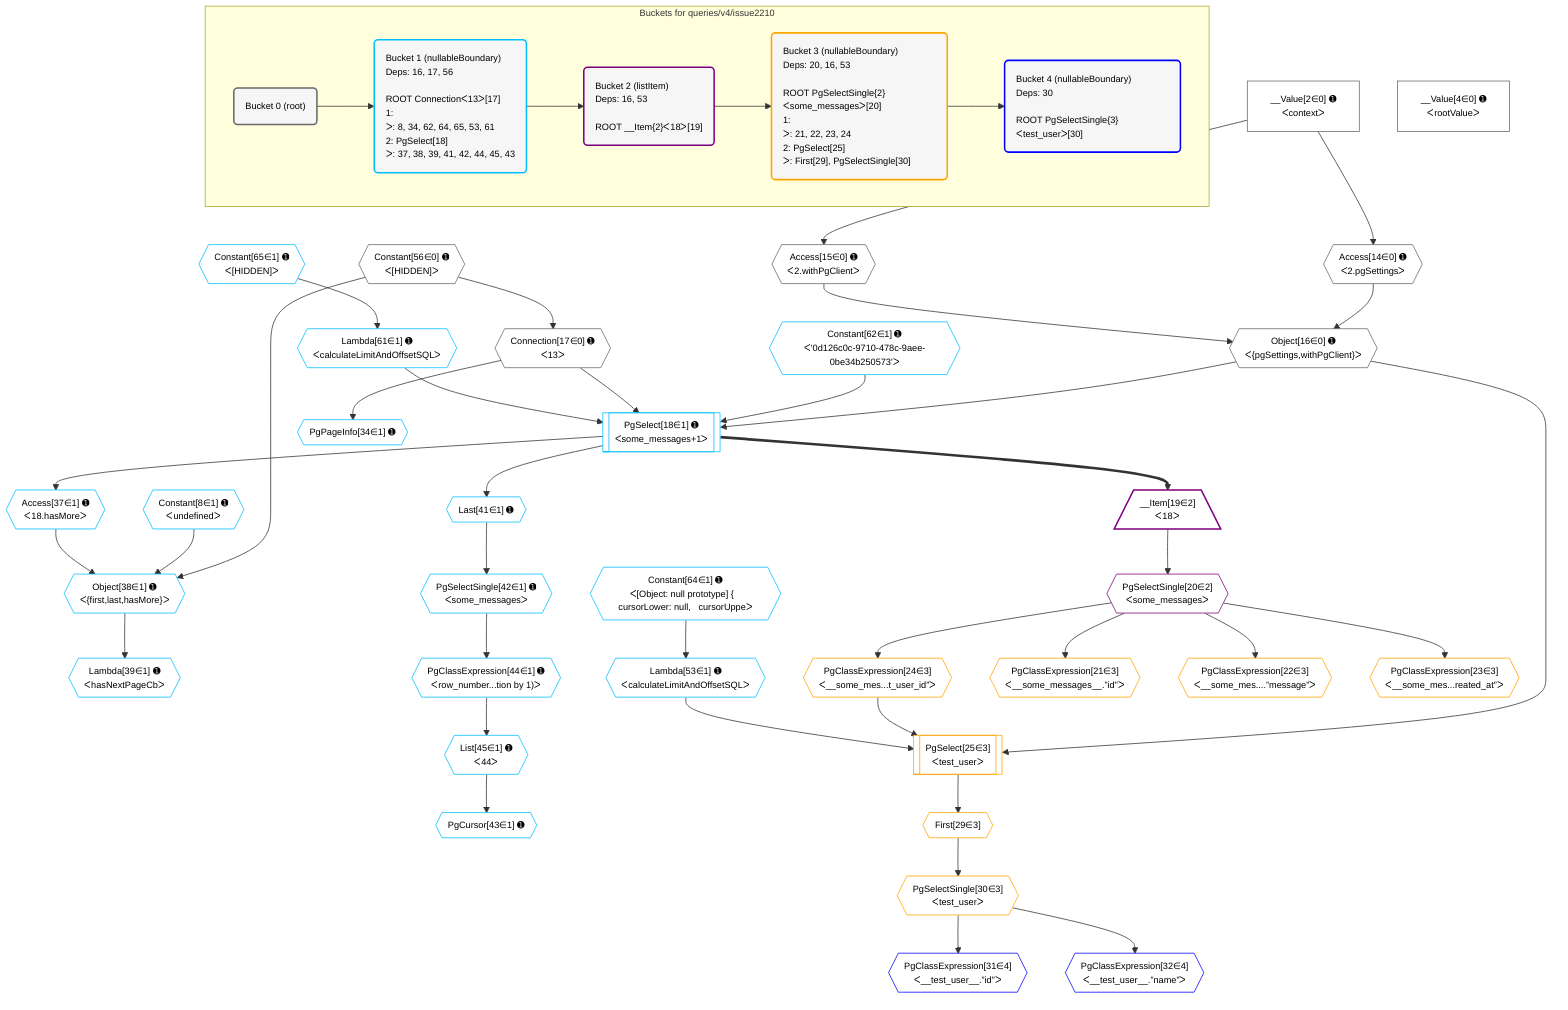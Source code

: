%%{init: {'themeVariables': { 'fontSize': '12px'}}}%%
graph TD
    classDef path fill:#eee,stroke:#000,color:#000
    classDef plan fill:#fff,stroke-width:1px,color:#000
    classDef itemplan fill:#fff,stroke-width:2px,color:#000
    classDef unbatchedplan fill:#dff,stroke-width:1px,color:#000
    classDef sideeffectplan fill:#fcc,stroke-width:2px,color:#000
    classDef bucket fill:#f6f6f6,color:#000,stroke-width:2px,text-align:left


    %% plan dependencies
    Object16{{"Object[16∈0] ➊<br />ᐸ{pgSettings,withPgClient}ᐳ"}}:::plan
    Access14{{"Access[14∈0] ➊<br />ᐸ2.pgSettingsᐳ"}}:::plan
    Access15{{"Access[15∈0] ➊<br />ᐸ2.withPgClientᐳ"}}:::plan
    Access14 & Access15 --> Object16
    __Value2["__Value[2∈0] ➊<br />ᐸcontextᐳ"]:::plan
    __Value2 --> Access14
    __Value2 --> Access15
    Connection17{{"Connection[17∈0] ➊<br />ᐸ13ᐳ"}}:::plan
    Constant56{{"Constant[56∈0] ➊<br />ᐸ[HIDDEN]ᐳ"}}:::plan
    Constant56 --> Connection17
    __Value4["__Value[4∈0] ➊<br />ᐸrootValueᐳ"]:::plan
    PgSelect18[["PgSelect[18∈1] ➊<br />ᐸsome_messages+1ᐳ"]]:::plan
    Constant62{{"Constant[62∈1] ➊<br />ᐸ'0d126c0c-9710-478c-9aee-0be34b250573'ᐳ"}}:::plan
    Lambda61{{"Lambda[61∈1] ➊<br />ᐸcalculateLimitAndOffsetSQLᐳ"}}:::plan
    Object16 & Constant62 & Connection17 & Lambda61 --> PgSelect18
    Object38{{"Object[38∈1] ➊<br />ᐸ{first,last,hasMore}ᐳ"}}:::plan
    Constant8{{"Constant[8∈1] ➊<br />ᐸundefinedᐳ"}}:::plan
    Access37{{"Access[37∈1] ➊<br />ᐸ18.hasMoreᐳ"}}:::plan
    Constant56 & Constant8 & Access37 --> Object38
    PgPageInfo34{{"PgPageInfo[34∈1] ➊"}}:::plan
    Connection17 --> PgPageInfo34
    PgSelect18 --> Access37
    Lambda39{{"Lambda[39∈1] ➊<br />ᐸhasNextPageCbᐳ"}}:::plan
    Object38 --> Lambda39
    Last41{{"Last[41∈1] ➊"}}:::plan
    PgSelect18 --> Last41
    PgSelectSingle42{{"PgSelectSingle[42∈1] ➊<br />ᐸsome_messagesᐳ"}}:::plan
    Last41 --> PgSelectSingle42
    PgCursor43{{"PgCursor[43∈1] ➊"}}:::plan
    List45{{"List[45∈1] ➊<br />ᐸ44ᐳ"}}:::plan
    List45 --> PgCursor43
    PgClassExpression44{{"PgClassExpression[44∈1] ➊<br />ᐸrow_number...tion by 1)ᐳ"}}:::plan
    PgSelectSingle42 --> PgClassExpression44
    PgClassExpression44 --> List45
    Lambda53{{"Lambda[53∈1] ➊<br />ᐸcalculateLimitAndOffsetSQLᐳ"}}:::plan
    Constant64{{"Constant[64∈1] ➊<br />ᐸ[Object: null prototype] {   cursorLower: null,   cursorUppeᐳ"}}:::plan
    Constant64 --> Lambda53
    Constant65{{"Constant[65∈1] ➊<br />ᐸ[HIDDEN]ᐳ"}}:::plan
    Constant65 --> Lambda61
    __Item19[/"__Item[19∈2]<br />ᐸ18ᐳ"\]:::itemplan
    PgSelect18 ==> __Item19
    PgSelectSingle20{{"PgSelectSingle[20∈2]<br />ᐸsome_messagesᐳ"}}:::plan
    __Item19 --> PgSelectSingle20
    PgSelect25[["PgSelect[25∈3]<br />ᐸtest_userᐳ"]]:::plan
    PgClassExpression24{{"PgClassExpression[24∈3]<br />ᐸ__some_mes...t_user_id”ᐳ"}}:::plan
    Object16 & PgClassExpression24 & Lambda53 --> PgSelect25
    PgClassExpression21{{"PgClassExpression[21∈3]<br />ᐸ__some_messages__.”id”ᐳ"}}:::plan
    PgSelectSingle20 --> PgClassExpression21
    PgClassExpression22{{"PgClassExpression[22∈3]<br />ᐸ__some_mes....”message”ᐳ"}}:::plan
    PgSelectSingle20 --> PgClassExpression22
    PgClassExpression23{{"PgClassExpression[23∈3]<br />ᐸ__some_mes...reated_at”ᐳ"}}:::plan
    PgSelectSingle20 --> PgClassExpression23
    PgSelectSingle20 --> PgClassExpression24
    First29{{"First[29∈3]"}}:::plan
    PgSelect25 --> First29
    PgSelectSingle30{{"PgSelectSingle[30∈3]<br />ᐸtest_userᐳ"}}:::plan
    First29 --> PgSelectSingle30
    PgClassExpression31{{"PgClassExpression[31∈4]<br />ᐸ__test_user__.”id”ᐳ"}}:::plan
    PgSelectSingle30 --> PgClassExpression31
    PgClassExpression32{{"PgClassExpression[32∈4]<br />ᐸ__test_user__.”name”ᐳ"}}:::plan
    PgSelectSingle30 --> PgClassExpression32

    %% define steps

    subgraph "Buckets for queries/v4/issue2210"
    Bucket0("Bucket 0 (root)"):::bucket
    classDef bucket0 stroke:#696969
    class Bucket0,__Value2,__Value4,Access14,Access15,Object16,Connection17,Constant56 bucket0
    Bucket1("Bucket 1 (nullableBoundary)<br />Deps: 16, 17, 56<br /><br />ROOT Connectionᐸ13ᐳ[17]<br />1: <br />ᐳ: 8, 34, 62, 64, 65, 53, 61<br />2: PgSelect[18]<br />ᐳ: 37, 38, 39, 41, 42, 44, 45, 43"):::bucket
    classDef bucket1 stroke:#00bfff
    class Bucket1,Constant8,PgSelect18,PgPageInfo34,Access37,Object38,Lambda39,Last41,PgSelectSingle42,PgCursor43,PgClassExpression44,List45,Lambda53,Lambda61,Constant62,Constant64,Constant65 bucket1
    Bucket2("Bucket 2 (listItem)<br />Deps: 16, 53<br /><br />ROOT __Item{2}ᐸ18ᐳ[19]"):::bucket
    classDef bucket2 stroke:#7f007f
    class Bucket2,__Item19,PgSelectSingle20 bucket2
    Bucket3("Bucket 3 (nullableBoundary)<br />Deps: 20, 16, 53<br /><br />ROOT PgSelectSingle{2}ᐸsome_messagesᐳ[20]<br />1: <br />ᐳ: 21, 22, 23, 24<br />2: PgSelect[25]<br />ᐳ: First[29], PgSelectSingle[30]"):::bucket
    classDef bucket3 stroke:#ffa500
    class Bucket3,PgClassExpression21,PgClassExpression22,PgClassExpression23,PgClassExpression24,PgSelect25,First29,PgSelectSingle30 bucket3
    Bucket4("Bucket 4 (nullableBoundary)<br />Deps: 30<br /><br />ROOT PgSelectSingle{3}ᐸtest_userᐳ[30]"):::bucket
    classDef bucket4 stroke:#0000ff
    class Bucket4,PgClassExpression31,PgClassExpression32 bucket4
    Bucket0 --> Bucket1
    Bucket1 --> Bucket2
    Bucket2 --> Bucket3
    Bucket3 --> Bucket4
    end